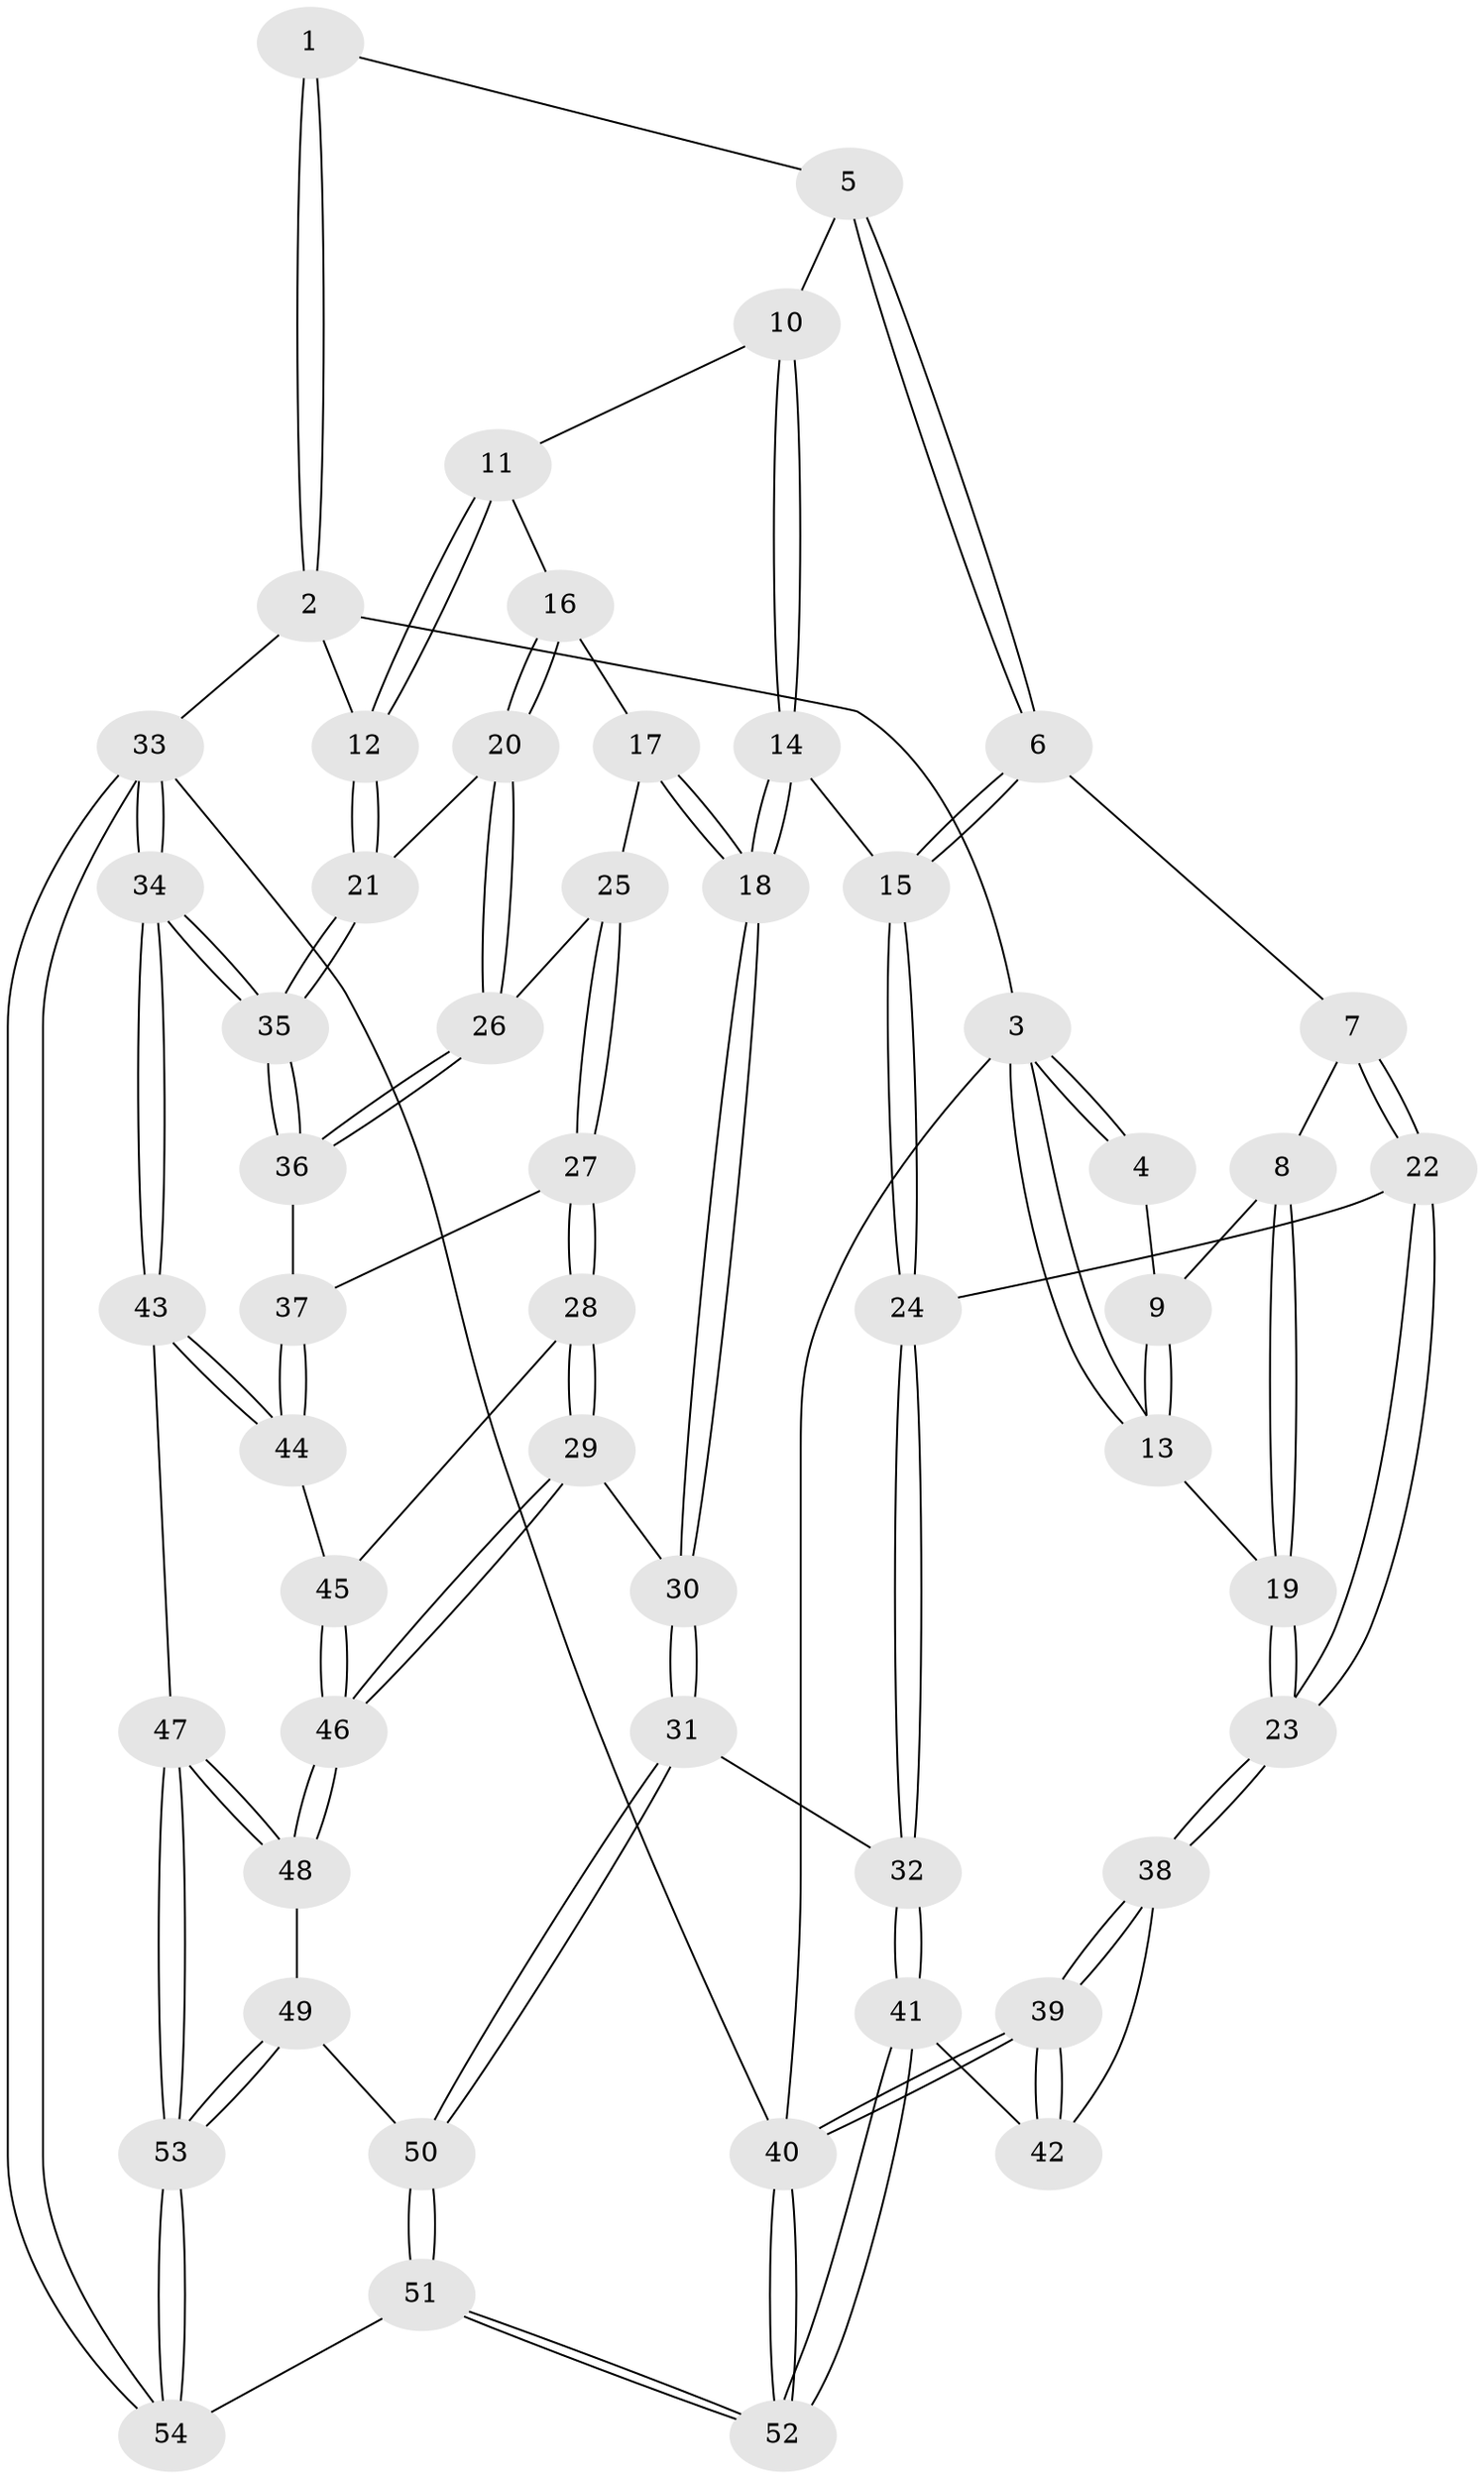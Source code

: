 // Generated by graph-tools (version 1.1) at 2025/38/03/09/25 02:38:50]
// undirected, 54 vertices, 132 edges
graph export_dot {
graph [start="1"]
  node [color=gray90,style=filled];
  1 [pos="+0.5490103953206104+0"];
  2 [pos="+1+0"];
  3 [pos="+0+0"];
  4 [pos="+0.3174920857851306+0"];
  5 [pos="+0.5491835594329386+0"];
  6 [pos="+0.280995546438547+0.19682937614356252"];
  7 [pos="+0.26759547442769055+0.19495580688986675"];
  8 [pos="+0.263118583114979+0.1911592874288737"];
  9 [pos="+0.22949802940887684+0.13196869224771643"];
  10 [pos="+0.6305542743996337+0.14550675150774883"];
  11 [pos="+0.6349813863335786+0.1500909025343354"];
  12 [pos="+1+0"];
  13 [pos="+0+0"];
  14 [pos="+0.4340516680666725+0.2598085111094213"];
  15 [pos="+0.3431433143836168+0.254105480150601"];
  16 [pos="+0.6386993196158866+0.1567595859857076"];
  17 [pos="+0.6400518618780544+0.1843651865738194"];
  18 [pos="+0.5338405153496361+0.4564560120048538"];
  19 [pos="+0+0.22643918235909782"];
  20 [pos="+0.9286642691421055+0.25957680531549304"];
  21 [pos="+1+0.0075035893797292755"];
  22 [pos="+0.15108302553539485+0.35953384484905954"];
  23 [pos="+0+0.4701729189215474"];
  24 [pos="+0.3385371348075618+0.4638788186414268"];
  25 [pos="+0.6890036701874995+0.2843859923260508"];
  26 [pos="+0.8639438752578316+0.396081401206896"];
  27 [pos="+0.691837465613812+0.5176361979703008"];
  28 [pos="+0.6446598665182497+0.5412271059197306"];
  29 [pos="+0.5437617595613347+0.557664956196144"];
  30 [pos="+0.5334932151100854+0.5585616290507468"];
  31 [pos="+0.4436270882563016+0.6190679552124186"];
  32 [pos="+0.41140292532374456+0.6258827896546285"];
  33 [pos="+1+1"];
  34 [pos="+1+0.8137067563932916"];
  35 [pos="+1+0.7455434541313084"];
  36 [pos="+0.8485979642007228+0.4835644820344278"];
  37 [pos="+0.8208940393943079+0.4918209420604808"];
  38 [pos="+0+0.4860433048859825"];
  39 [pos="+0+1"];
  40 [pos="+0+1"];
  41 [pos="+0.30063567464490853+0.7139924672284207"];
  42 [pos="+0.20250979970950717+0.6741581052044775"];
  43 [pos="+1+0.8082215803093304"];
  44 [pos="+0.80400992226417+0.6952349211629612"];
  45 [pos="+0.7515418557759174+0.6871829343239286"];
  46 [pos="+0.7306822463365527+0.7709660684273453"];
  47 [pos="+0.8168926737089613+0.8405517848221906"];
  48 [pos="+0.7325004404865705+0.8277217132709996"];
  49 [pos="+0.6942635743918292+0.8417379295619957"];
  50 [pos="+0.6467737513948807+0.8504504340322685"];
  51 [pos="+0.5273073596615392+1"];
  52 [pos="+0.26749555804000397+1"];
  53 [pos="+0.7610651302585567+1"];
  54 [pos="+0.7420863397330769+1"];
  1 -- 2;
  1 -- 2;
  1 -- 5;
  2 -- 3;
  2 -- 12;
  2 -- 33;
  3 -- 4;
  3 -- 4;
  3 -- 13;
  3 -- 13;
  3 -- 40;
  4 -- 9;
  5 -- 6;
  5 -- 6;
  5 -- 10;
  6 -- 7;
  6 -- 15;
  6 -- 15;
  7 -- 8;
  7 -- 22;
  7 -- 22;
  8 -- 9;
  8 -- 19;
  8 -- 19;
  9 -- 13;
  9 -- 13;
  10 -- 11;
  10 -- 14;
  10 -- 14;
  11 -- 12;
  11 -- 12;
  11 -- 16;
  12 -- 21;
  12 -- 21;
  13 -- 19;
  14 -- 15;
  14 -- 18;
  14 -- 18;
  15 -- 24;
  15 -- 24;
  16 -- 17;
  16 -- 20;
  16 -- 20;
  17 -- 18;
  17 -- 18;
  17 -- 25;
  18 -- 30;
  18 -- 30;
  19 -- 23;
  19 -- 23;
  20 -- 21;
  20 -- 26;
  20 -- 26;
  21 -- 35;
  21 -- 35;
  22 -- 23;
  22 -- 23;
  22 -- 24;
  23 -- 38;
  23 -- 38;
  24 -- 32;
  24 -- 32;
  25 -- 26;
  25 -- 27;
  25 -- 27;
  26 -- 36;
  26 -- 36;
  27 -- 28;
  27 -- 28;
  27 -- 37;
  28 -- 29;
  28 -- 29;
  28 -- 45;
  29 -- 30;
  29 -- 46;
  29 -- 46;
  30 -- 31;
  30 -- 31;
  31 -- 32;
  31 -- 50;
  31 -- 50;
  32 -- 41;
  32 -- 41;
  33 -- 34;
  33 -- 34;
  33 -- 54;
  33 -- 54;
  33 -- 40;
  34 -- 35;
  34 -- 35;
  34 -- 43;
  34 -- 43;
  35 -- 36;
  35 -- 36;
  36 -- 37;
  37 -- 44;
  37 -- 44;
  38 -- 39;
  38 -- 39;
  38 -- 42;
  39 -- 40;
  39 -- 40;
  39 -- 42;
  39 -- 42;
  40 -- 52;
  40 -- 52;
  41 -- 42;
  41 -- 52;
  41 -- 52;
  43 -- 44;
  43 -- 44;
  43 -- 47;
  44 -- 45;
  45 -- 46;
  45 -- 46;
  46 -- 48;
  46 -- 48;
  47 -- 48;
  47 -- 48;
  47 -- 53;
  47 -- 53;
  48 -- 49;
  49 -- 50;
  49 -- 53;
  49 -- 53;
  50 -- 51;
  50 -- 51;
  51 -- 52;
  51 -- 52;
  51 -- 54;
  53 -- 54;
  53 -- 54;
}
